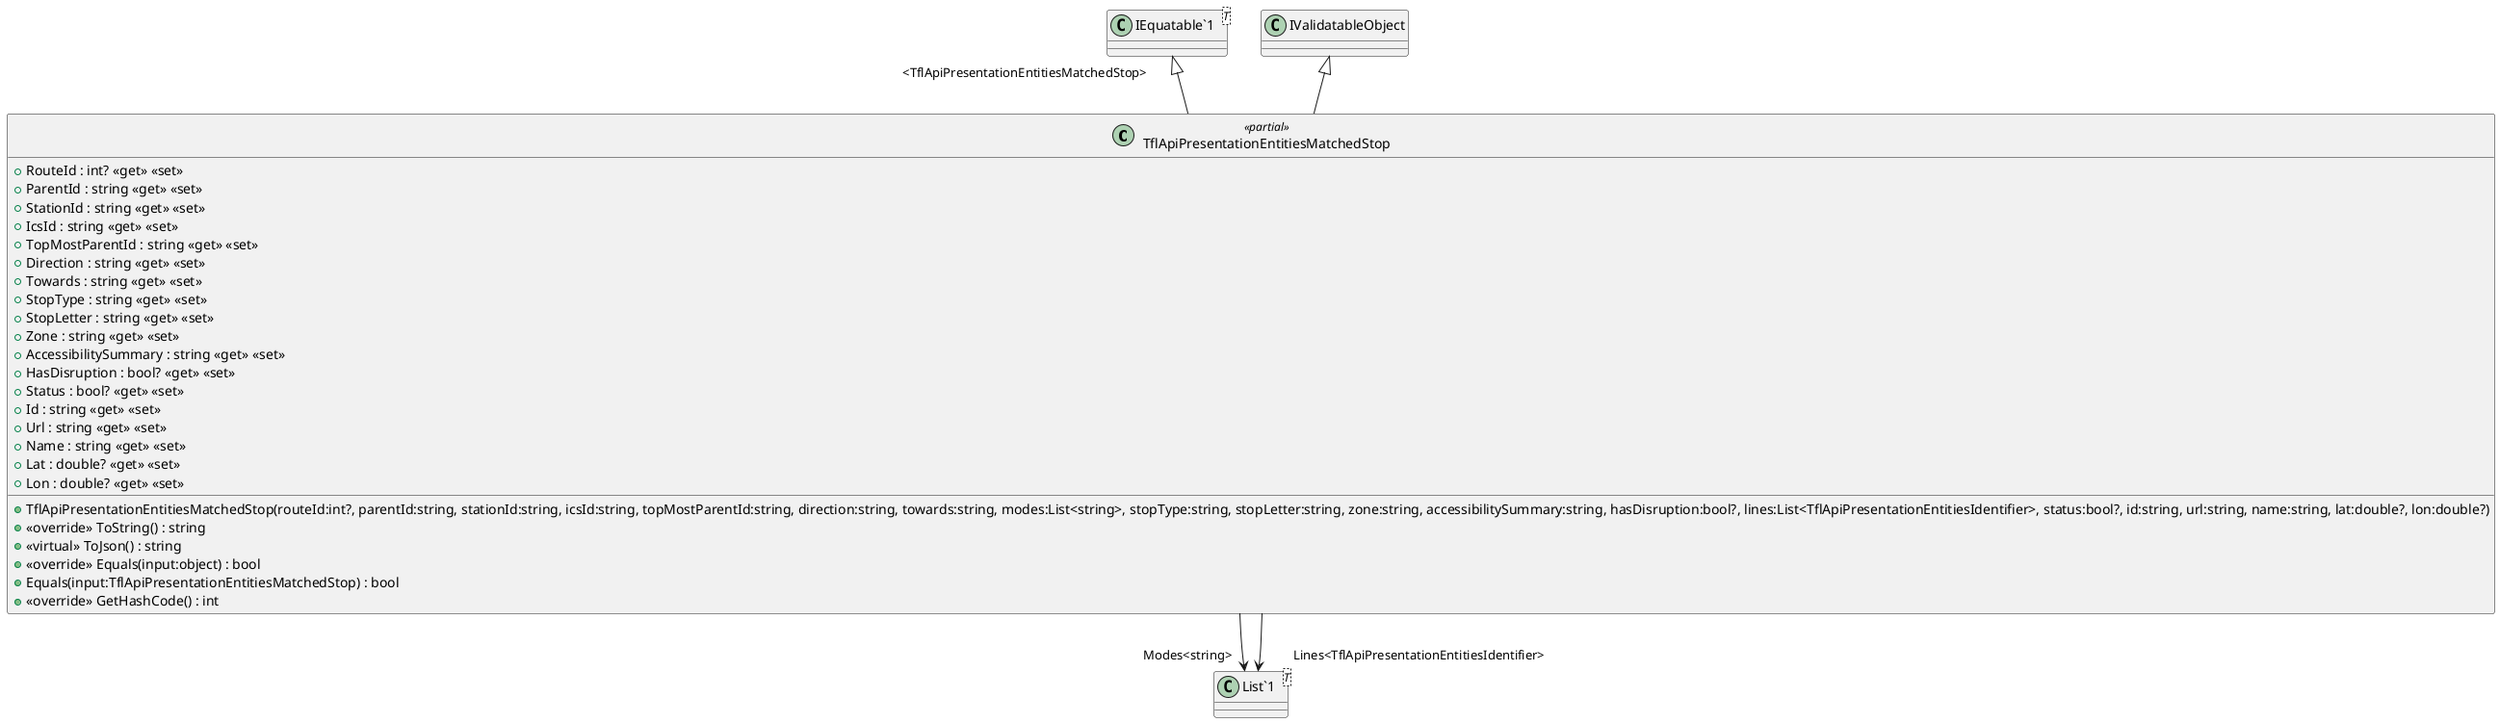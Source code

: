 @startuml
class TflApiPresentationEntitiesMatchedStop <<partial>> {
    + TflApiPresentationEntitiesMatchedStop(routeId:int?, parentId:string, stationId:string, icsId:string, topMostParentId:string, direction:string, towards:string, modes:List<string>, stopType:string, stopLetter:string, zone:string, accessibilitySummary:string, hasDisruption:bool?, lines:List<TflApiPresentationEntitiesIdentifier>, status:bool?, id:string, url:string, name:string, lat:double?, lon:double?)
    + RouteId : int? <<get>> <<set>>
    + ParentId : string <<get>> <<set>>
    + StationId : string <<get>> <<set>>
    + IcsId : string <<get>> <<set>>
    + TopMostParentId : string <<get>> <<set>>
    + Direction : string <<get>> <<set>>
    + Towards : string <<get>> <<set>>
    + StopType : string <<get>> <<set>>
    + StopLetter : string <<get>> <<set>>
    + Zone : string <<get>> <<set>>
    + AccessibilitySummary : string <<get>> <<set>>
    + HasDisruption : bool? <<get>> <<set>>
    + Status : bool? <<get>> <<set>>
    + Id : string <<get>> <<set>>
    + Url : string <<get>> <<set>>
    + Name : string <<get>> <<set>>
    + Lat : double? <<get>> <<set>>
    + Lon : double? <<get>> <<set>>
    + <<override>> ToString() : string
    + <<virtual>> ToJson() : string
    + <<override>> Equals(input:object) : bool
    + Equals(input:TflApiPresentationEntitiesMatchedStop) : bool
    + <<override>> GetHashCode() : int
}
class "IEquatable`1"<T> {
}
class "List`1"<T> {
}
"IEquatable`1" "<TflApiPresentationEntitiesMatchedStop>" <|-- TflApiPresentationEntitiesMatchedStop
IValidatableObject <|-- TflApiPresentationEntitiesMatchedStop
TflApiPresentationEntitiesMatchedStop --> "Modes<string>" "List`1"
TflApiPresentationEntitiesMatchedStop --> "Lines<TflApiPresentationEntitiesIdentifier>" "List`1"
@enduml
